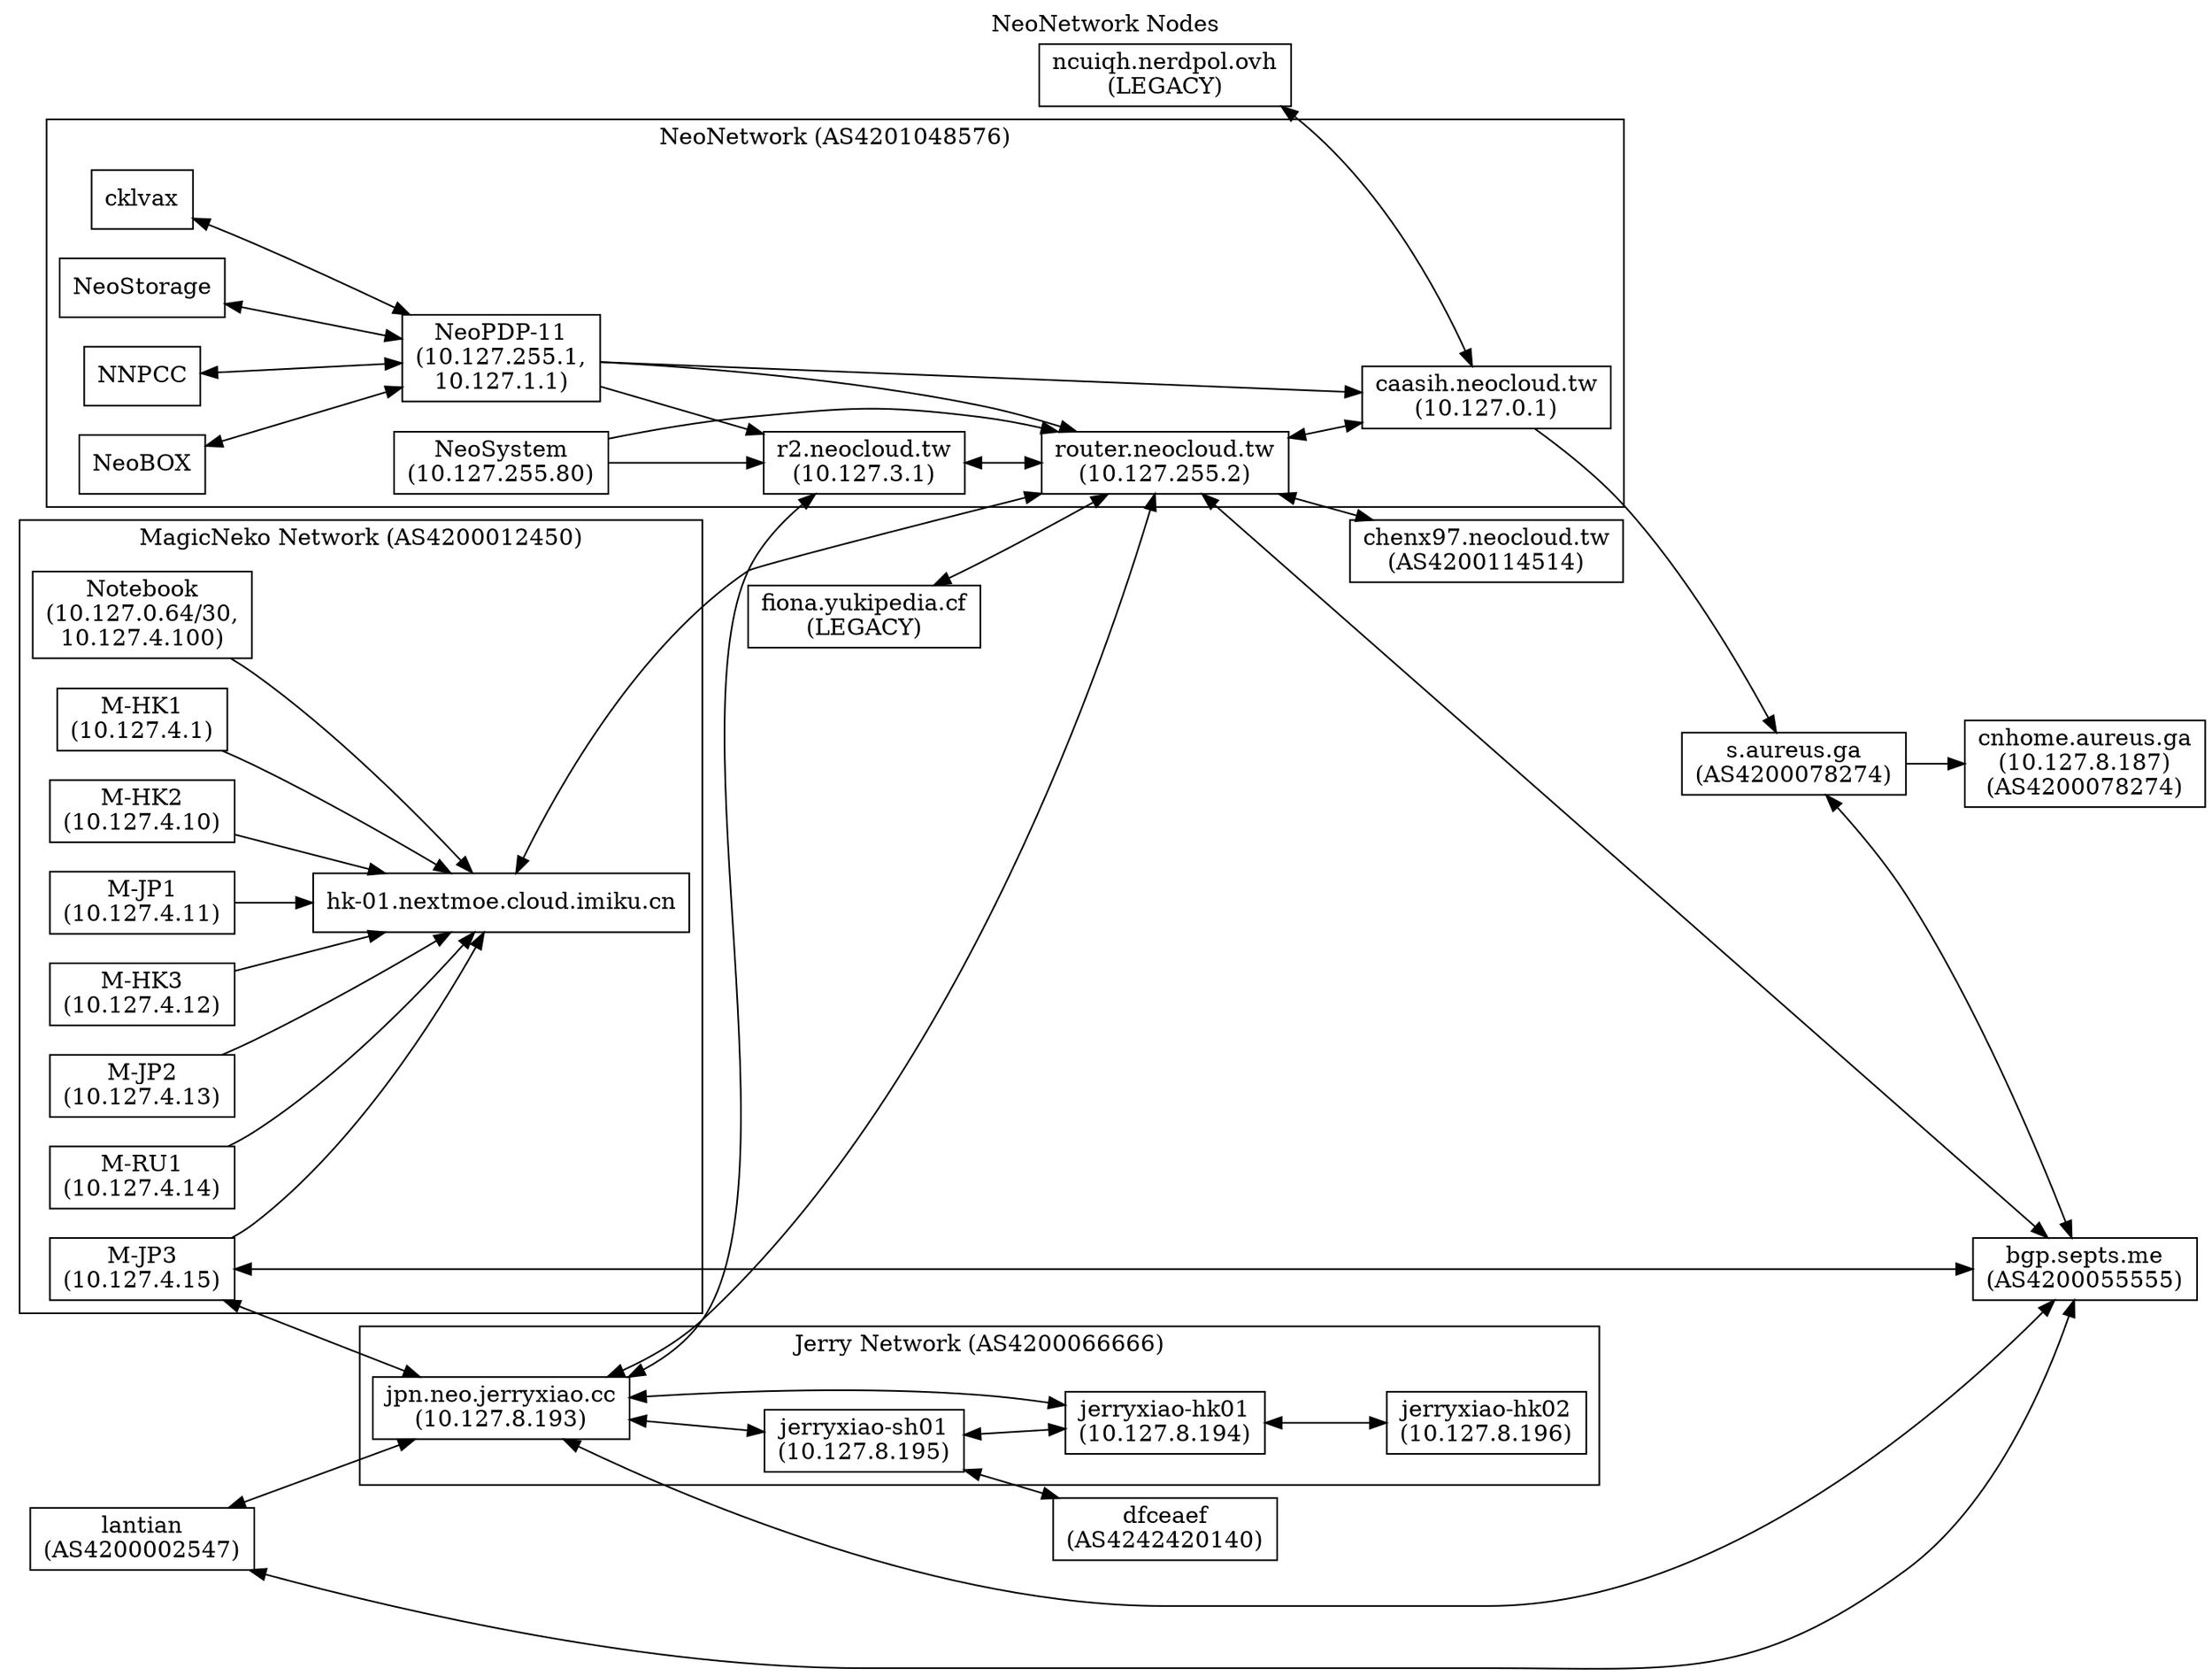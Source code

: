 digraph "NeoNetwork Nodes"
{
	label="NeoNetwork Nodes";
	labelloc="t";
	rankdir=LR;
	node [shape=box]
	c [label="caasih.neocloud.tw\n(10.127.0.1)"]
	ucbvax [label="router.neocloud.tw\n(10.127.255.2)"]
	np11 [label="NeoPDP-11\n(10.127.255.1,\n10.127.1.1)"]
	ns [label="NeoSystem\n(10.127.255.80)"]
	ncuiqh [label="ncuiqh.nerdpol.ovh\n(LEGACY)"]
	fionaLHS [label="fiona.yukipedia.cf\n(LEGACY)"]
	pan [label="r2.neocloud.tw\n(10.127.3.1)"]
	icecat_Explosion [label="hk-01.nextmoe.cloud.imiku.cn"]
	icecat_Notebook [label="Notebook\n(10.127.0.64/30,\n10.127.4.100)"]
	magicneko_HK01 [label="M-HK1\n(10.127.4.1)"]
	magicneko_HK02 [label="M-HK2\n(10.127.4.10)"]
	magicneko_JP01 [label="M-JP1\n(10.127.4.11)"]
	magicneko_HK03 [label="M-HK3\n(10.127.4.12)"]
	magicneko_JP02 [label="M-JP2\n(10.127.4.13)"]
	magicneko_RU01 [label="M-RU1\n(10.127.4.14)"]
	magicneko_JP03 [label="M-JP3\n(10.127.4.15)"]
	staph [label="s.aureus.ga\n(AS4200078274)"]
	staph_CN [label="cnhome.aureus.ga\n(10.127.8.187)\n(AS4200078274)"]
	chenx97 [label="chenx97.neocloud.tw\n(AS4200114514)"]
	JerryXiao [label="jpn.neo.jerryxiao.cc\n(10.127.8.193)"]
	JerryXiao_SH01 [label="jerryxiao-sh01\n(10.127.8.195)"]
	JerryXiao_HK01 [label="jerryxiao-hk01\n(10.127.8.194)"]
	JerryXiao_HK02 [label="jerryxiao-hk02\n(10.127.8.196)"]
	septs [label="bgp.septs.me\n(AS4200055555)"]
	lantian [label="lantian\n(AS4200002547)"]
	dfceaef [label="dfceaef\n(AS4242420140)"]

	subgraph cluster_AS4201048576
	{
		label = "NeoNetwork (AS4201048576)";

		NNPCC -> np11 [dir=both]
		NeoBOX -> np11 [dir=both]
		cklvax -> np11 [dir=both]
		NeoStorage -> np11 [dir=both]
		np11 -> ucbvax
		np11 -> pan
		np11 -> c
		ucbvax -> c [dir=both]
		ns -> ucbvax
		ns -> pan
		pan -> ucbvax [dir=both]
	}

	ncuiqh -> c [dir=both]
	fionaLHS -> ucbvax [dir=both]
	icecat_Explosion -> ucbvax [dir=both]
	c -> staph
	staph -> staph_CN
	ucbvax -> chenx97 [dir=both]

	subgraph cluster_AS4200012450
	{
		label="MagicNeko Network (AS4200012450)";

		magicneko_HK01-> icecat_Explosion
		magicneko_HK02-> icecat_Explosion
		magicneko_JP01 -> icecat_Explosion
		magicneko_HK03 -> icecat_Explosion
		magicneko_JP02 -> icecat_Explosion
		magicneko_RU01 -> icecat_Explosion
		magicneko_JP03 -> icecat_Explosion
		icecat_Notebook -> icecat_Explosion
	}

	subgraph cluster_AS4200066666
	{
		label="Jerry Network (AS4200066666)";

		JerryXiao -> JerryXiao_SH01 [dir=both]
		JerryXiao -> JerryXiao_HK01 [dir=both]
		JerryXiao_SH01 -> JerryXiao_HK01 [dir=both]
		JerryXiao_HK01 -> JerryXiao_HK02 [dir=both]
	}

	JerryXiao -> pan [dir=both]
	JerryXiao -> ucbvax [dir=both]
	JerryXiao -> septs [dir=both]
	JerryXiao_SH01 -> dfceaef [dir=both]
	magicneko_JP03 -> JerryXiao [dir=both]
	lantian -> septs [dir=both]
	lantian -> JerryXiao [dir=both]
	magicneko_JP03 -> septs [dir=both]
	staph -> septs [dir=both]
	ucbvax -> septs [dir=both]
}
